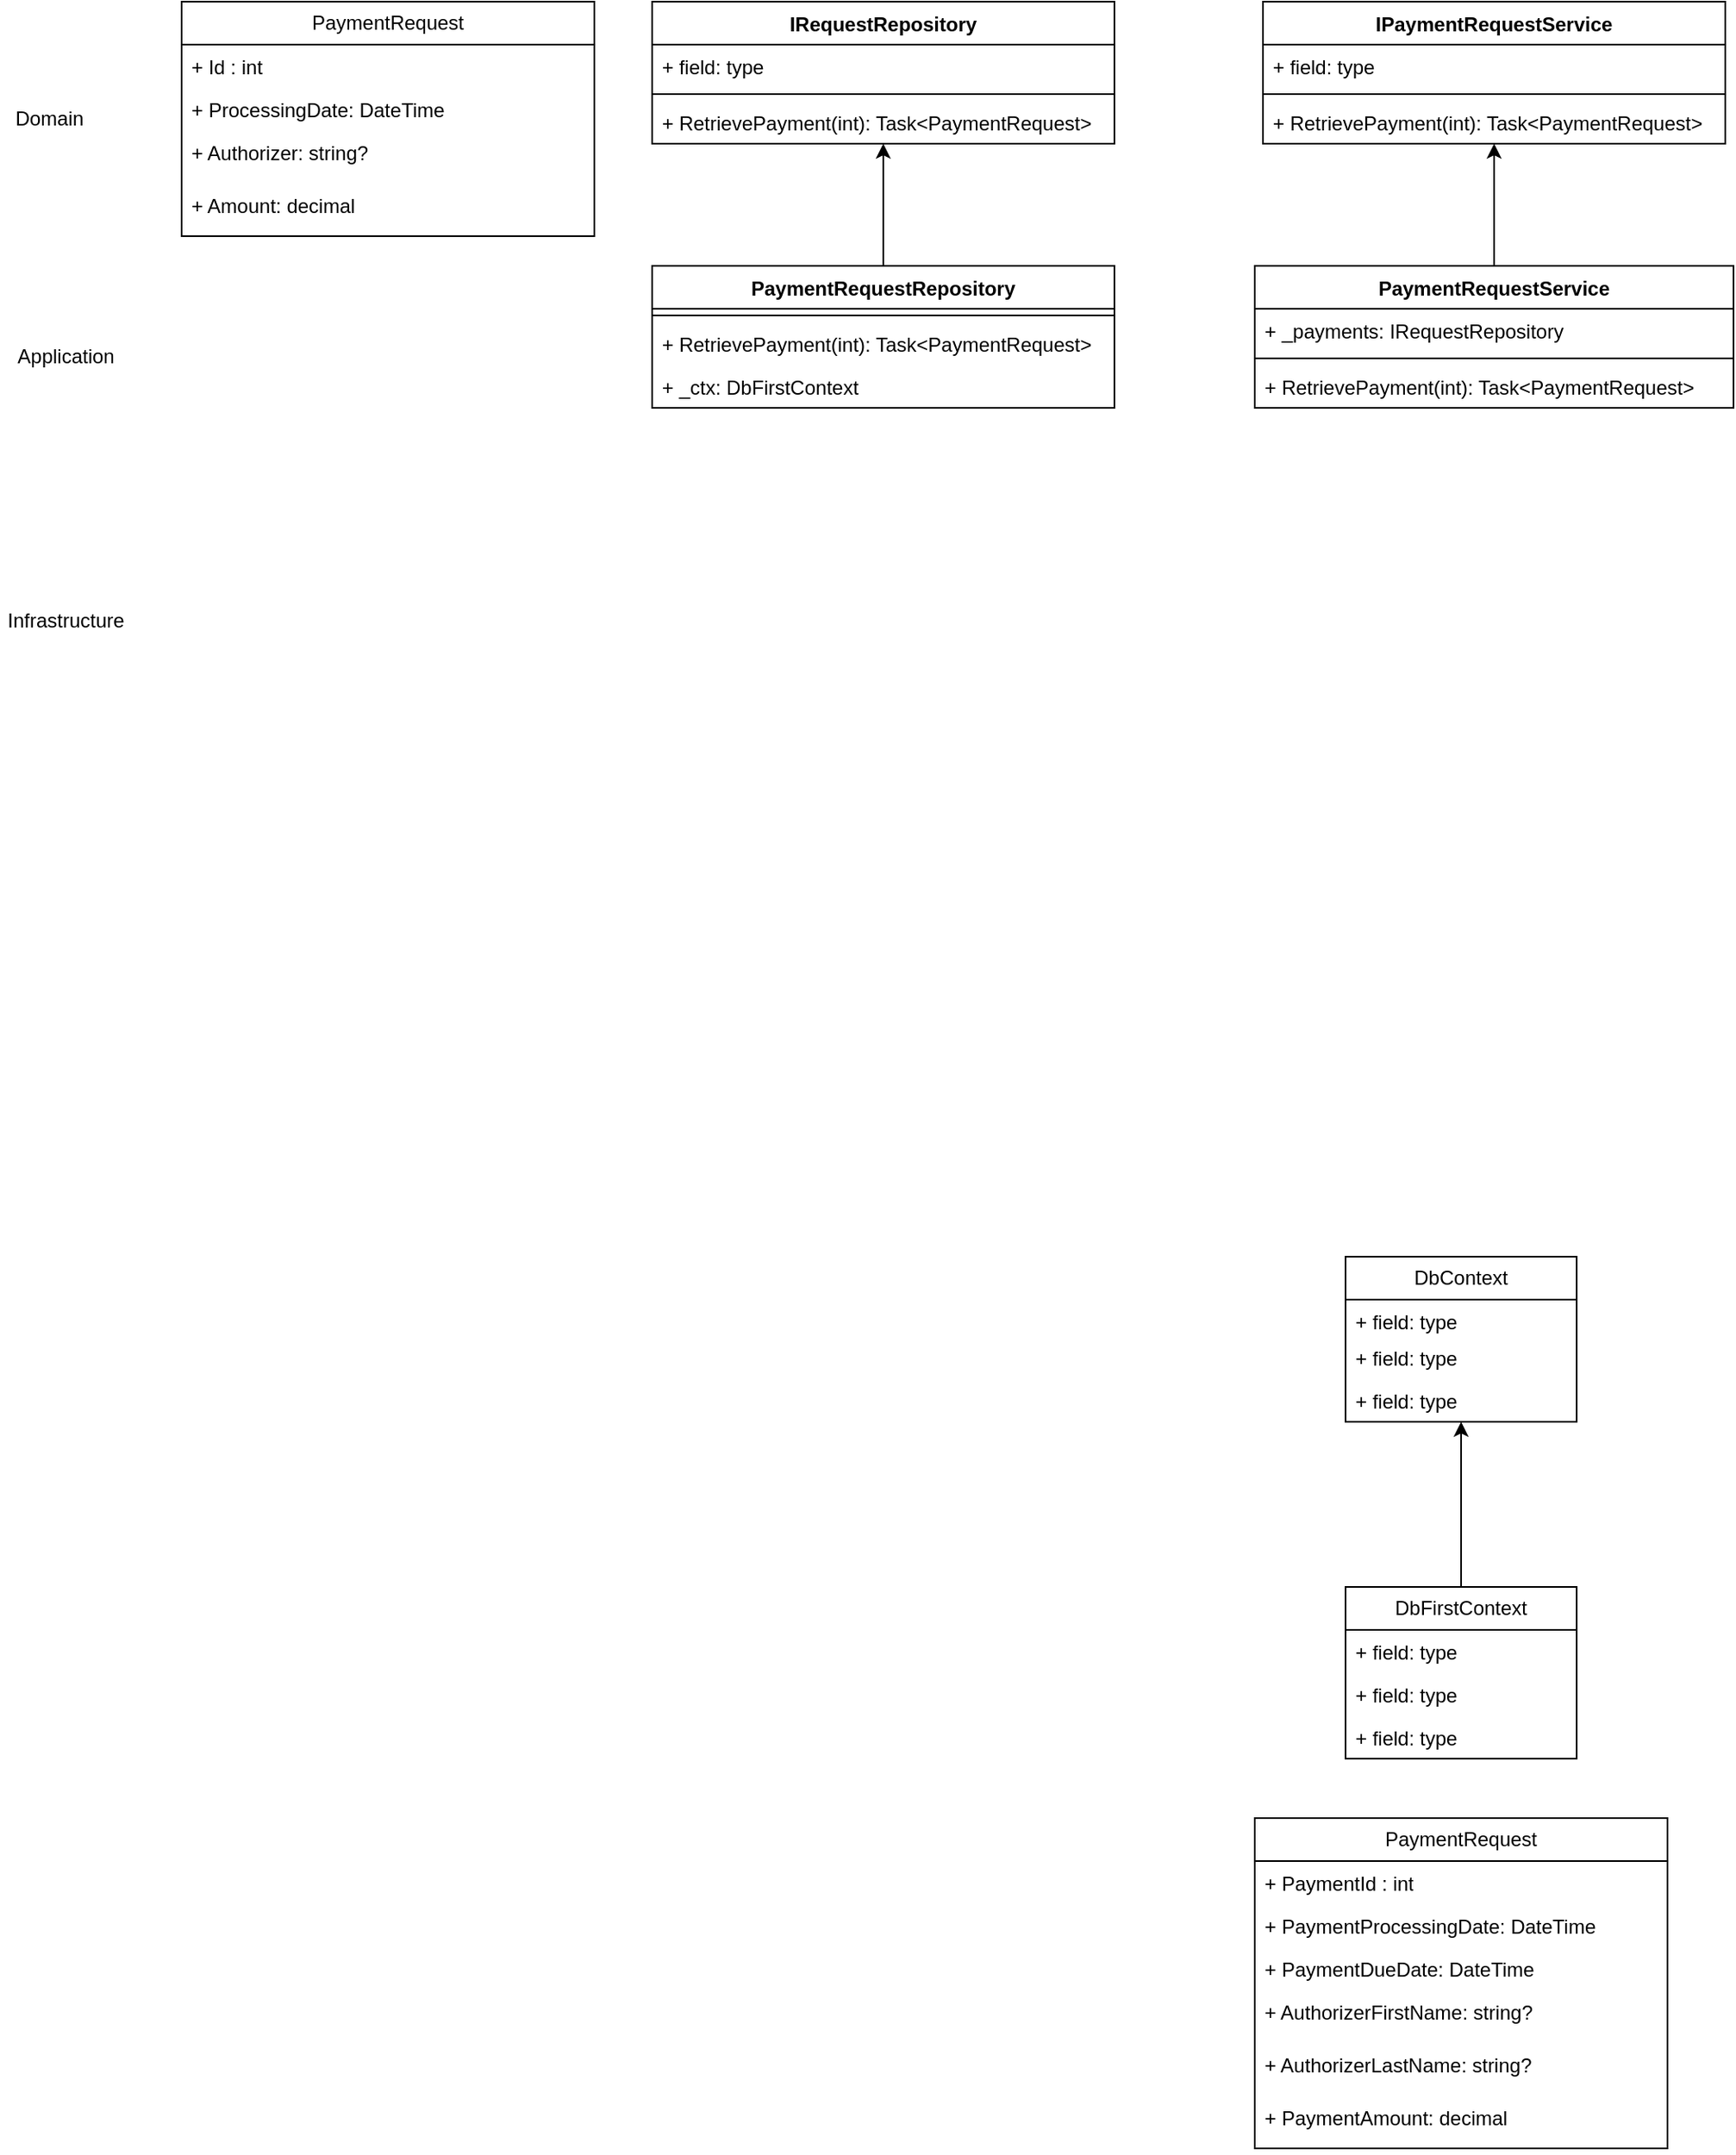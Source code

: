 <mxfile version="21.6.1" type="github">
  <diagram name="Page-1" id="AGuHkmyu6wVEw-mbrbl7">
    <mxGraphModel dx="1246" dy="471" grid="1" gridSize="10" guides="1" tooltips="1" connect="1" arrows="1" fold="1" page="1" pageScale="1" pageWidth="850" pageHeight="1100" math="0" shadow="0">
      <root>
        <mxCell id="0" />
        <mxCell id="1" parent="0" />
        <mxCell id="OSBcdV9vgyjgc2_Zp0fD-1" value="PaymentRequest" style="swimlane;fontStyle=0;childLayout=stackLayout;horizontal=1;startSize=26;fillColor=none;horizontalStack=0;resizeParent=1;resizeParentMax=0;resizeLast=0;collapsible=1;marginBottom=0;whiteSpace=wrap;html=1;" vertex="1" parent="1">
          <mxGeometry x="120" y="80" width="250" height="142" as="geometry" />
        </mxCell>
        <mxCell id="OSBcdV9vgyjgc2_Zp0fD-2" value="+ Id : int" style="text;strokeColor=none;fillColor=none;align=left;verticalAlign=top;spacingLeft=4;spacingRight=4;overflow=hidden;rotatable=0;points=[[0,0.5],[1,0.5]];portConstraint=eastwest;whiteSpace=wrap;html=1;" vertex="1" parent="OSBcdV9vgyjgc2_Zp0fD-1">
          <mxGeometry y="26" width="250" height="26" as="geometry" />
        </mxCell>
        <mxCell id="OSBcdV9vgyjgc2_Zp0fD-3" value="+ ProcessingDate: DateTime" style="text;strokeColor=none;fillColor=none;align=left;verticalAlign=top;spacingLeft=4;spacingRight=4;overflow=hidden;rotatable=0;points=[[0,0.5],[1,0.5]];portConstraint=eastwest;whiteSpace=wrap;html=1;" vertex="1" parent="OSBcdV9vgyjgc2_Zp0fD-1">
          <mxGeometry y="52" width="250" height="26" as="geometry" />
        </mxCell>
        <mxCell id="OSBcdV9vgyjgc2_Zp0fD-4" value="+ Authorizer: string?" style="text;strokeColor=none;fillColor=none;align=left;verticalAlign=top;spacingLeft=4;spacingRight=4;overflow=hidden;rotatable=0;points=[[0,0.5],[1,0.5]];portConstraint=eastwest;whiteSpace=wrap;html=1;" vertex="1" parent="OSBcdV9vgyjgc2_Zp0fD-1">
          <mxGeometry y="78" width="250" height="32" as="geometry" />
        </mxCell>
        <mxCell id="OSBcdV9vgyjgc2_Zp0fD-14" value="+ Amount: decimal" style="text;strokeColor=none;fillColor=none;align=left;verticalAlign=top;spacingLeft=4;spacingRight=4;overflow=hidden;rotatable=0;points=[[0,0.5],[1,0.5]];portConstraint=eastwest;whiteSpace=wrap;html=1;" vertex="1" parent="OSBcdV9vgyjgc2_Zp0fD-1">
          <mxGeometry y="110" width="250" height="32" as="geometry" />
        </mxCell>
        <mxCell id="OSBcdV9vgyjgc2_Zp0fD-15" value="DbFirstContext" style="swimlane;fontStyle=0;childLayout=stackLayout;horizontal=1;startSize=26;fillColor=none;horizontalStack=0;resizeParent=1;resizeParentMax=0;resizeLast=0;collapsible=1;marginBottom=0;whiteSpace=wrap;html=1;" vertex="1" parent="1">
          <mxGeometry x="825" y="1040" width="140" height="104" as="geometry" />
        </mxCell>
        <mxCell id="OSBcdV9vgyjgc2_Zp0fD-16" value="+ field: type" style="text;strokeColor=none;fillColor=none;align=left;verticalAlign=top;spacingLeft=4;spacingRight=4;overflow=hidden;rotatable=0;points=[[0,0.5],[1,0.5]];portConstraint=eastwest;whiteSpace=wrap;html=1;" vertex="1" parent="OSBcdV9vgyjgc2_Zp0fD-15">
          <mxGeometry y="26" width="140" height="26" as="geometry" />
        </mxCell>
        <mxCell id="OSBcdV9vgyjgc2_Zp0fD-17" value="+ field: type" style="text;strokeColor=none;fillColor=none;align=left;verticalAlign=top;spacingLeft=4;spacingRight=4;overflow=hidden;rotatable=0;points=[[0,0.5],[1,0.5]];portConstraint=eastwest;whiteSpace=wrap;html=1;" vertex="1" parent="OSBcdV9vgyjgc2_Zp0fD-15">
          <mxGeometry y="52" width="140" height="26" as="geometry" />
        </mxCell>
        <mxCell id="OSBcdV9vgyjgc2_Zp0fD-18" value="+ field: type" style="text;strokeColor=none;fillColor=none;align=left;verticalAlign=top;spacingLeft=4;spacingRight=4;overflow=hidden;rotatable=0;points=[[0,0.5],[1,0.5]];portConstraint=eastwest;whiteSpace=wrap;html=1;" vertex="1" parent="OSBcdV9vgyjgc2_Zp0fD-15">
          <mxGeometry y="78" width="140" height="26" as="geometry" />
        </mxCell>
        <mxCell id="OSBcdV9vgyjgc2_Zp0fD-23" style="edgeStyle=orthogonalEdgeStyle;rounded=0;orthogonalLoop=1;jettySize=auto;html=1;exitX=0.5;exitY=0;exitDx=0;exitDy=0;" edge="1" parent="1" source="OSBcdV9vgyjgc2_Zp0fD-15" target="OSBcdV9vgyjgc2_Zp0fD-19">
          <mxGeometry relative="1" as="geometry" />
        </mxCell>
        <mxCell id="OSBcdV9vgyjgc2_Zp0fD-19" value="DbContext" style="swimlane;fontStyle=0;childLayout=stackLayout;horizontal=1;startSize=26;fillColor=none;horizontalStack=0;resizeParent=1;resizeParentMax=0;resizeLast=0;collapsible=1;marginBottom=0;whiteSpace=wrap;html=1;" vertex="1" parent="1">
          <mxGeometry x="825" y="840" width="140" height="100" as="geometry" />
        </mxCell>
        <mxCell id="OSBcdV9vgyjgc2_Zp0fD-20" value="+ field: type" style="text;strokeColor=none;fillColor=none;align=left;verticalAlign=top;spacingLeft=4;spacingRight=4;overflow=hidden;rotatable=0;points=[[0,0.5],[1,0.5]];portConstraint=eastwest;whiteSpace=wrap;html=1;" vertex="1" parent="OSBcdV9vgyjgc2_Zp0fD-19">
          <mxGeometry y="26" width="140" height="22" as="geometry" />
        </mxCell>
        <mxCell id="OSBcdV9vgyjgc2_Zp0fD-21" value="+ field: type" style="text;strokeColor=none;fillColor=none;align=left;verticalAlign=top;spacingLeft=4;spacingRight=4;overflow=hidden;rotatable=0;points=[[0,0.5],[1,0.5]];portConstraint=eastwest;whiteSpace=wrap;html=1;" vertex="1" parent="OSBcdV9vgyjgc2_Zp0fD-19">
          <mxGeometry y="48" width="140" height="26" as="geometry" />
        </mxCell>
        <mxCell id="OSBcdV9vgyjgc2_Zp0fD-22" value="+ field: type" style="text;strokeColor=none;fillColor=none;align=left;verticalAlign=top;spacingLeft=4;spacingRight=4;overflow=hidden;rotatable=0;points=[[0,0.5],[1,0.5]];portConstraint=eastwest;whiteSpace=wrap;html=1;" vertex="1" parent="OSBcdV9vgyjgc2_Zp0fD-19">
          <mxGeometry y="74" width="140" height="26" as="geometry" />
        </mxCell>
        <mxCell id="OSBcdV9vgyjgc2_Zp0fD-24" value="PaymentRequest" style="swimlane;fontStyle=0;childLayout=stackLayout;horizontal=1;startSize=26;fillColor=none;horizontalStack=0;resizeParent=1;resizeParentMax=0;resizeLast=0;collapsible=1;marginBottom=0;whiteSpace=wrap;html=1;" vertex="1" parent="1">
          <mxGeometry x="770" y="1180" width="250" height="200" as="geometry" />
        </mxCell>
        <mxCell id="OSBcdV9vgyjgc2_Zp0fD-25" value="+ PaymentId : int" style="text;strokeColor=none;fillColor=none;align=left;verticalAlign=top;spacingLeft=4;spacingRight=4;overflow=hidden;rotatable=0;points=[[0,0.5],[1,0.5]];portConstraint=eastwest;whiteSpace=wrap;html=1;" vertex="1" parent="OSBcdV9vgyjgc2_Zp0fD-24">
          <mxGeometry y="26" width="250" height="26" as="geometry" />
        </mxCell>
        <mxCell id="OSBcdV9vgyjgc2_Zp0fD-26" value="+ PaymentProcessingDate: DateTime" style="text;strokeColor=none;fillColor=none;align=left;verticalAlign=top;spacingLeft=4;spacingRight=4;overflow=hidden;rotatable=0;points=[[0,0.5],[1,0.5]];portConstraint=eastwest;whiteSpace=wrap;html=1;" vertex="1" parent="OSBcdV9vgyjgc2_Zp0fD-24">
          <mxGeometry y="52" width="250" height="26" as="geometry" />
        </mxCell>
        <mxCell id="OSBcdV9vgyjgc2_Zp0fD-29" value="+ PaymentDueDate: DateTime" style="text;strokeColor=none;fillColor=none;align=left;verticalAlign=top;spacingLeft=4;spacingRight=4;overflow=hidden;rotatable=0;points=[[0,0.5],[1,0.5]];portConstraint=eastwest;whiteSpace=wrap;html=1;" vertex="1" parent="OSBcdV9vgyjgc2_Zp0fD-24">
          <mxGeometry y="78" width="250" height="26" as="geometry" />
        </mxCell>
        <mxCell id="OSBcdV9vgyjgc2_Zp0fD-27" value="+ AuthorizerFirstName: string?" style="text;strokeColor=none;fillColor=none;align=left;verticalAlign=top;spacingLeft=4;spacingRight=4;overflow=hidden;rotatable=0;points=[[0,0.5],[1,0.5]];portConstraint=eastwest;whiteSpace=wrap;html=1;" vertex="1" parent="OSBcdV9vgyjgc2_Zp0fD-24">
          <mxGeometry y="104" width="250" height="32" as="geometry" />
        </mxCell>
        <mxCell id="OSBcdV9vgyjgc2_Zp0fD-30" value="+ AuthorizerLastName: string?" style="text;strokeColor=none;fillColor=none;align=left;verticalAlign=top;spacingLeft=4;spacingRight=4;overflow=hidden;rotatable=0;points=[[0,0.5],[1,0.5]];portConstraint=eastwest;whiteSpace=wrap;html=1;" vertex="1" parent="OSBcdV9vgyjgc2_Zp0fD-24">
          <mxGeometry y="136" width="250" height="32" as="geometry" />
        </mxCell>
        <mxCell id="OSBcdV9vgyjgc2_Zp0fD-28" value="+ PaymentAmount: decimal" style="text;strokeColor=none;fillColor=none;align=left;verticalAlign=top;spacingLeft=4;spacingRight=4;overflow=hidden;rotatable=0;points=[[0,0.5],[1,0.5]];portConstraint=eastwest;whiteSpace=wrap;html=1;" vertex="1" parent="OSBcdV9vgyjgc2_Zp0fD-24">
          <mxGeometry y="168" width="250" height="32" as="geometry" />
        </mxCell>
        <mxCell id="OSBcdV9vgyjgc2_Zp0fD-33" value="IRequestRepository" style="swimlane;fontStyle=1;align=center;verticalAlign=top;childLayout=stackLayout;horizontal=1;startSize=26;horizontalStack=0;resizeParent=1;resizeParentMax=0;resizeLast=0;collapsible=1;marginBottom=0;whiteSpace=wrap;html=1;" vertex="1" parent="1">
          <mxGeometry x="405" y="80" width="280" height="86" as="geometry" />
        </mxCell>
        <mxCell id="OSBcdV9vgyjgc2_Zp0fD-34" value="+ field: type" style="text;strokeColor=none;fillColor=none;align=left;verticalAlign=top;spacingLeft=4;spacingRight=4;overflow=hidden;rotatable=0;points=[[0,0.5],[1,0.5]];portConstraint=eastwest;whiteSpace=wrap;html=1;" vertex="1" parent="OSBcdV9vgyjgc2_Zp0fD-33">
          <mxGeometry y="26" width="280" height="26" as="geometry" />
        </mxCell>
        <mxCell id="OSBcdV9vgyjgc2_Zp0fD-35" value="" style="line;strokeWidth=1;fillColor=none;align=left;verticalAlign=middle;spacingTop=-1;spacingLeft=3;spacingRight=3;rotatable=0;labelPosition=right;points=[];portConstraint=eastwest;strokeColor=inherit;" vertex="1" parent="OSBcdV9vgyjgc2_Zp0fD-33">
          <mxGeometry y="52" width="280" height="8" as="geometry" />
        </mxCell>
        <mxCell id="OSBcdV9vgyjgc2_Zp0fD-36" value="+ RetrievePayment(int): Task&amp;lt;PaymentRequest&amp;gt;" style="text;strokeColor=none;fillColor=none;align=left;verticalAlign=top;spacingLeft=4;spacingRight=4;overflow=hidden;rotatable=0;points=[[0,0.5],[1,0.5]];portConstraint=eastwest;whiteSpace=wrap;html=1;" vertex="1" parent="OSBcdV9vgyjgc2_Zp0fD-33">
          <mxGeometry y="60" width="280" height="26" as="geometry" />
        </mxCell>
        <mxCell id="OSBcdV9vgyjgc2_Zp0fD-45" style="edgeStyle=orthogonalEdgeStyle;rounded=0;orthogonalLoop=1;jettySize=auto;html=1;" edge="1" parent="1" source="OSBcdV9vgyjgc2_Zp0fD-41" target="OSBcdV9vgyjgc2_Zp0fD-33">
          <mxGeometry relative="1" as="geometry" />
        </mxCell>
        <mxCell id="OSBcdV9vgyjgc2_Zp0fD-41" value="PaymentRequestRepository" style="swimlane;fontStyle=1;align=center;verticalAlign=top;childLayout=stackLayout;horizontal=1;startSize=26;horizontalStack=0;resizeParent=1;resizeParentMax=0;resizeLast=0;collapsible=1;marginBottom=0;whiteSpace=wrap;html=1;" vertex="1" parent="1">
          <mxGeometry x="405" y="240" width="280" height="86" as="geometry" />
        </mxCell>
        <mxCell id="OSBcdV9vgyjgc2_Zp0fD-43" value="" style="line;strokeWidth=1;fillColor=none;align=left;verticalAlign=middle;spacingTop=-1;spacingLeft=3;spacingRight=3;rotatable=0;labelPosition=right;points=[];portConstraint=eastwest;strokeColor=inherit;" vertex="1" parent="OSBcdV9vgyjgc2_Zp0fD-41">
          <mxGeometry y="26" width="280" height="8" as="geometry" />
        </mxCell>
        <mxCell id="OSBcdV9vgyjgc2_Zp0fD-44" value="+ RetrievePayment(int): Task&amp;lt;PaymentRequest&amp;gt;" style="text;strokeColor=none;fillColor=none;align=left;verticalAlign=top;spacingLeft=4;spacingRight=4;overflow=hidden;rotatable=0;points=[[0,0.5],[1,0.5]];portConstraint=eastwest;whiteSpace=wrap;html=1;" vertex="1" parent="OSBcdV9vgyjgc2_Zp0fD-41">
          <mxGeometry y="34" width="280" height="26" as="geometry" />
        </mxCell>
        <mxCell id="OSBcdV9vgyjgc2_Zp0fD-42" value="+ _ctx: DbFirstContext" style="text;strokeColor=none;fillColor=none;align=left;verticalAlign=top;spacingLeft=4;spacingRight=4;overflow=hidden;rotatable=0;points=[[0,0.5],[1,0.5]];portConstraint=eastwest;whiteSpace=wrap;html=1;" vertex="1" parent="OSBcdV9vgyjgc2_Zp0fD-41">
          <mxGeometry y="60" width="280" height="26" as="geometry" />
        </mxCell>
        <mxCell id="OSBcdV9vgyjgc2_Zp0fD-46" value="IPaymentRequestService" style="swimlane;fontStyle=1;align=center;verticalAlign=top;childLayout=stackLayout;horizontal=1;startSize=26;horizontalStack=0;resizeParent=1;resizeParentMax=0;resizeLast=0;collapsible=1;marginBottom=0;whiteSpace=wrap;html=1;" vertex="1" parent="1">
          <mxGeometry x="775" y="80" width="280" height="86" as="geometry" />
        </mxCell>
        <mxCell id="OSBcdV9vgyjgc2_Zp0fD-47" value="+ field: type" style="text;strokeColor=none;fillColor=none;align=left;verticalAlign=top;spacingLeft=4;spacingRight=4;overflow=hidden;rotatable=0;points=[[0,0.5],[1,0.5]];portConstraint=eastwest;whiteSpace=wrap;html=1;" vertex="1" parent="OSBcdV9vgyjgc2_Zp0fD-46">
          <mxGeometry y="26" width="280" height="26" as="geometry" />
        </mxCell>
        <mxCell id="OSBcdV9vgyjgc2_Zp0fD-48" value="" style="line;strokeWidth=1;fillColor=none;align=left;verticalAlign=middle;spacingTop=-1;spacingLeft=3;spacingRight=3;rotatable=0;labelPosition=right;points=[];portConstraint=eastwest;strokeColor=inherit;" vertex="1" parent="OSBcdV9vgyjgc2_Zp0fD-46">
          <mxGeometry y="52" width="280" height="8" as="geometry" />
        </mxCell>
        <mxCell id="OSBcdV9vgyjgc2_Zp0fD-49" value="+ RetrievePayment(int): Task&amp;lt;PaymentRequest&amp;gt;" style="text;strokeColor=none;fillColor=none;align=left;verticalAlign=top;spacingLeft=4;spacingRight=4;overflow=hidden;rotatable=0;points=[[0,0.5],[1,0.5]];portConstraint=eastwest;whiteSpace=wrap;html=1;" vertex="1" parent="OSBcdV9vgyjgc2_Zp0fD-46">
          <mxGeometry y="60" width="280" height="26" as="geometry" />
        </mxCell>
        <mxCell id="OSBcdV9vgyjgc2_Zp0fD-54" style="edgeStyle=orthogonalEdgeStyle;rounded=0;orthogonalLoop=1;jettySize=auto;html=1;" edge="1" parent="1" source="OSBcdV9vgyjgc2_Zp0fD-50" target="OSBcdV9vgyjgc2_Zp0fD-46">
          <mxGeometry relative="1" as="geometry" />
        </mxCell>
        <mxCell id="OSBcdV9vgyjgc2_Zp0fD-50" value="PaymentRequestService" style="swimlane;fontStyle=1;align=center;verticalAlign=top;childLayout=stackLayout;horizontal=1;startSize=26;horizontalStack=0;resizeParent=1;resizeParentMax=0;resizeLast=0;collapsible=1;marginBottom=0;whiteSpace=wrap;html=1;" vertex="1" parent="1">
          <mxGeometry x="770" y="240" width="290" height="86" as="geometry" />
        </mxCell>
        <mxCell id="OSBcdV9vgyjgc2_Zp0fD-51" value="+ _payments: IRequestRepository" style="text;strokeColor=none;fillColor=none;align=left;verticalAlign=top;spacingLeft=4;spacingRight=4;overflow=hidden;rotatable=0;points=[[0,0.5],[1,0.5]];portConstraint=eastwest;whiteSpace=wrap;html=1;" vertex="1" parent="OSBcdV9vgyjgc2_Zp0fD-50">
          <mxGeometry y="26" width="290" height="26" as="geometry" />
        </mxCell>
        <mxCell id="OSBcdV9vgyjgc2_Zp0fD-52" value="" style="line;strokeWidth=1;fillColor=none;align=left;verticalAlign=middle;spacingTop=-1;spacingLeft=3;spacingRight=3;rotatable=0;labelPosition=right;points=[];portConstraint=eastwest;strokeColor=inherit;" vertex="1" parent="OSBcdV9vgyjgc2_Zp0fD-50">
          <mxGeometry y="52" width="290" height="8" as="geometry" />
        </mxCell>
        <mxCell id="OSBcdV9vgyjgc2_Zp0fD-53" value="+ RetrievePayment(int): Task&amp;lt;PaymentRequest&amp;gt;" style="text;strokeColor=none;fillColor=none;align=left;verticalAlign=top;spacingLeft=4;spacingRight=4;overflow=hidden;rotatable=0;points=[[0,0.5],[1,0.5]];portConstraint=eastwest;whiteSpace=wrap;html=1;" vertex="1" parent="OSBcdV9vgyjgc2_Zp0fD-50">
          <mxGeometry y="60" width="290" height="26" as="geometry" />
        </mxCell>
        <mxCell id="OSBcdV9vgyjgc2_Zp0fD-55" value="Domain" style="text;html=1;strokeColor=none;fillColor=none;align=center;verticalAlign=middle;whiteSpace=wrap;rounded=0;" vertex="1" parent="1">
          <mxGeometry x="10" y="126" width="60" height="50" as="geometry" />
        </mxCell>
        <mxCell id="OSBcdV9vgyjgc2_Zp0fD-56" value="Application" style="text;html=1;strokeColor=none;fillColor=none;align=center;verticalAlign=middle;whiteSpace=wrap;rounded=0;" vertex="1" parent="1">
          <mxGeometry x="20" y="270" width="60" height="50" as="geometry" />
        </mxCell>
        <mxCell id="OSBcdV9vgyjgc2_Zp0fD-57" value="Infrastructure" style="text;html=1;strokeColor=none;fillColor=none;align=center;verticalAlign=middle;whiteSpace=wrap;rounded=0;" vertex="1" parent="1">
          <mxGeometry x="20" y="430" width="60" height="50" as="geometry" />
        </mxCell>
      </root>
    </mxGraphModel>
  </diagram>
</mxfile>

